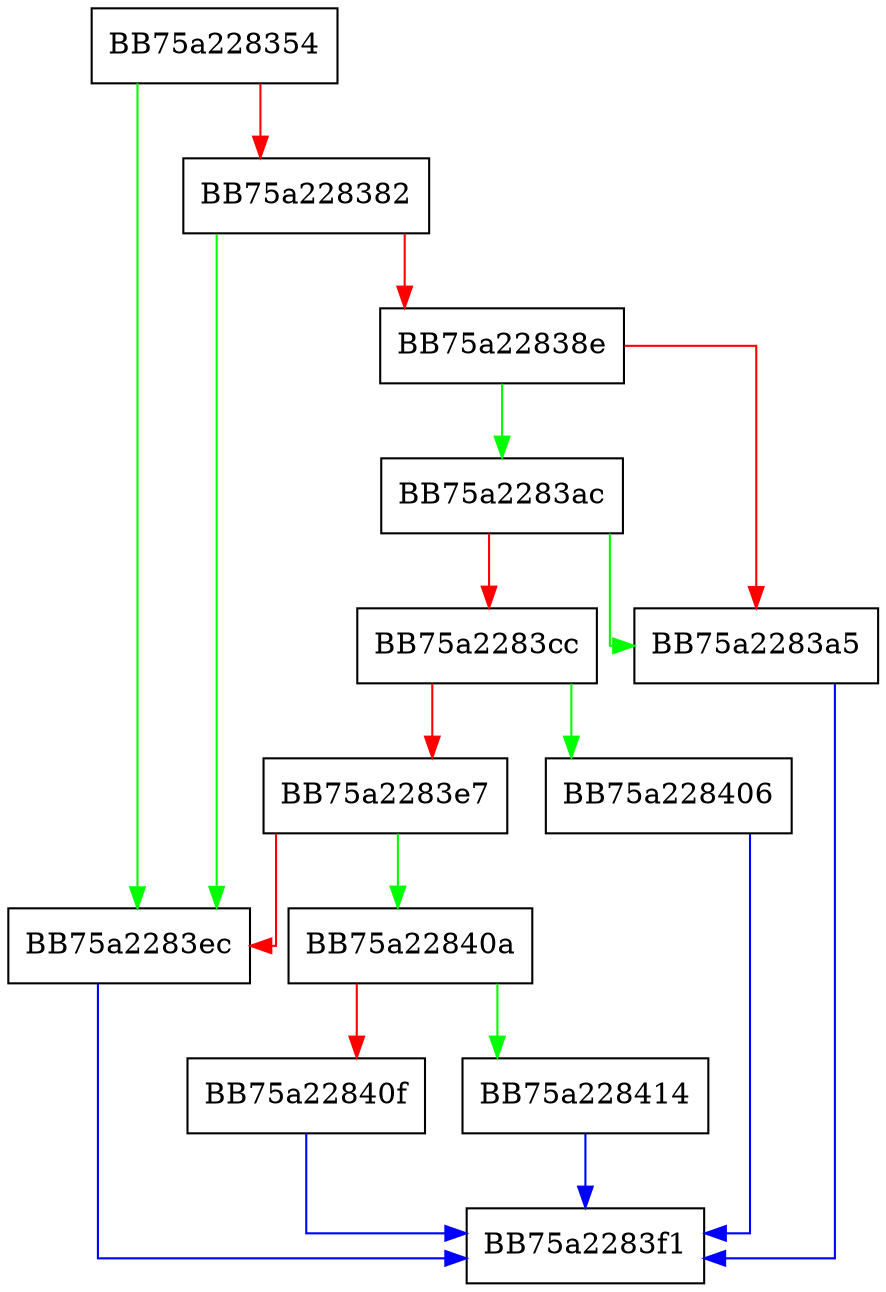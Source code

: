 digraph GetPifShortcutComponents {
  node [shape="box"];
  graph [splines=ortho];
  BB75a228354 -> BB75a2283ec [color="green"];
  BB75a228354 -> BB75a228382 [color="red"];
  BB75a228382 -> BB75a2283ec [color="green"];
  BB75a228382 -> BB75a22838e [color="red"];
  BB75a22838e -> BB75a2283ac [color="green"];
  BB75a22838e -> BB75a2283a5 [color="red"];
  BB75a2283a5 -> BB75a2283f1 [color="blue"];
  BB75a2283ac -> BB75a2283a5 [color="green"];
  BB75a2283ac -> BB75a2283cc [color="red"];
  BB75a2283cc -> BB75a228406 [color="green"];
  BB75a2283cc -> BB75a2283e7 [color="red"];
  BB75a2283e7 -> BB75a22840a [color="green"];
  BB75a2283e7 -> BB75a2283ec [color="red"];
  BB75a2283ec -> BB75a2283f1 [color="blue"];
  BB75a228406 -> BB75a2283f1 [color="blue"];
  BB75a22840a -> BB75a228414 [color="green"];
  BB75a22840a -> BB75a22840f [color="red"];
  BB75a22840f -> BB75a2283f1 [color="blue"];
  BB75a228414 -> BB75a2283f1 [color="blue"];
}
